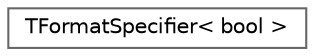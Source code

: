 digraph "Graphical Class Hierarchy"
{
 // INTERACTIVE_SVG=YES
 // LATEX_PDF_SIZE
  bgcolor="transparent";
  edge [fontname=Helvetica,fontsize=10,labelfontname=Helvetica,labelfontsize=10];
  node [fontname=Helvetica,fontsize=10,shape=box,height=0.2,width=0.4];
  rankdir="LR";
  Node0 [id="Node000000",label="TFormatSpecifier\< bool \>",height=0.2,width=0.4,color="grey40", fillcolor="white", style="filled",URL="$df/d2e/structTFormatSpecifier_3_01bool_01_4.html",tooltip=" "];
}
